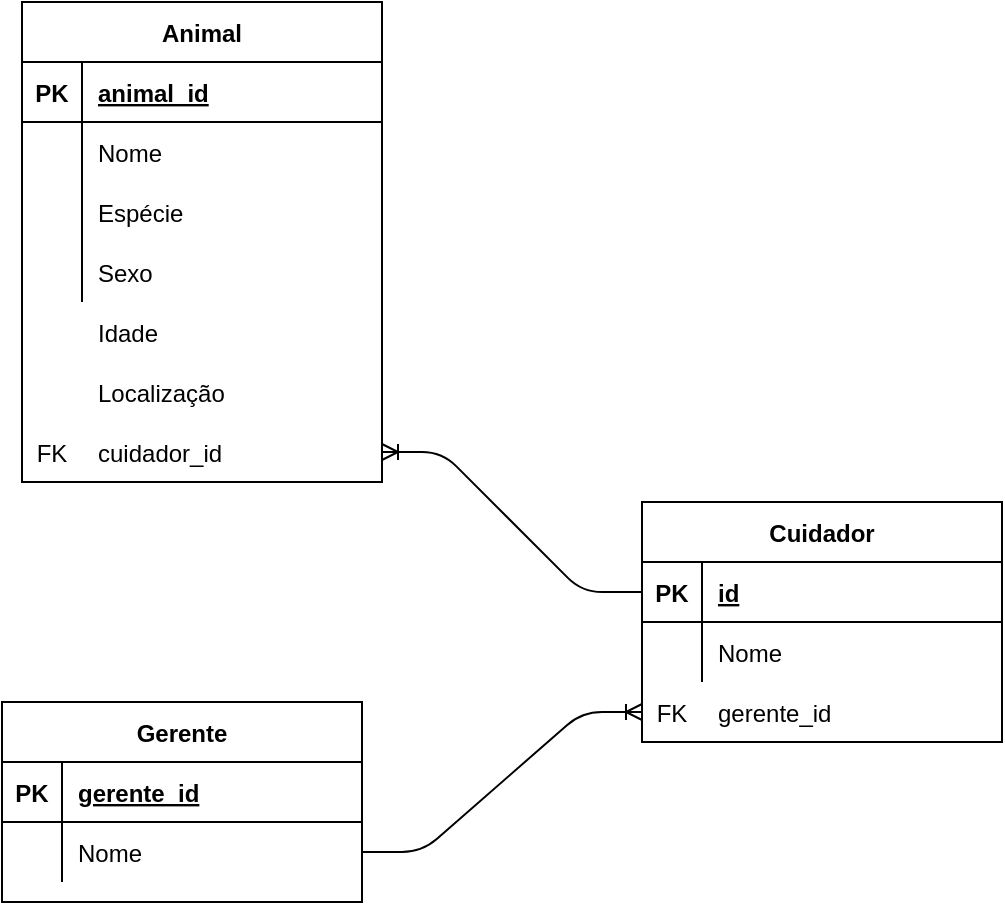 <mxfile version="14.6.9" type="device"><diagram id="blcZ-M9e2WiYicJe7rl6" name="Page-1"><mxGraphModel dx="958" dy="750" grid="1" gridSize="10" guides="1" tooltips="1" connect="1" arrows="1" fold="1" page="1" pageScale="1" pageWidth="827" pageHeight="1169" math="0" shadow="0"><root><mxCell id="0"/><mxCell id="1" parent="0"/><mxCell id="crtG0LIDMnl4qE4qZlLD-2" value="Animal" style="shape=table;startSize=30;container=1;collapsible=1;childLayout=tableLayout;fixedRows=1;rowLines=0;fontStyle=1;align=center;resizeLast=1;" parent="1" vertex="1"><mxGeometry x="90" y="10" width="180" height="240" as="geometry"/></mxCell><mxCell id="crtG0LIDMnl4qE4qZlLD-3" value="" style="shape=partialRectangle;collapsible=0;dropTarget=0;pointerEvents=0;fillColor=none;top=0;left=0;bottom=1;right=0;points=[[0,0.5],[1,0.5]];portConstraint=eastwest;" parent="crtG0LIDMnl4qE4qZlLD-2" vertex="1"><mxGeometry y="30" width="180" height="30" as="geometry"/></mxCell><mxCell id="crtG0LIDMnl4qE4qZlLD-4" value="PK" style="shape=partialRectangle;connectable=0;fillColor=none;top=0;left=0;bottom=0;right=0;fontStyle=1;overflow=hidden;" parent="crtG0LIDMnl4qE4qZlLD-3" vertex="1"><mxGeometry width="30" height="30" as="geometry"/></mxCell><mxCell id="crtG0LIDMnl4qE4qZlLD-5" value="animal_id" style="shape=partialRectangle;connectable=0;fillColor=none;top=0;left=0;bottom=0;right=0;align=left;spacingLeft=6;fontStyle=5;overflow=hidden;" parent="crtG0LIDMnl4qE4qZlLD-3" vertex="1"><mxGeometry x="30" width="150" height="30" as="geometry"/></mxCell><mxCell id="crtG0LIDMnl4qE4qZlLD-6" value="" style="shape=partialRectangle;collapsible=0;dropTarget=0;pointerEvents=0;fillColor=none;top=0;left=0;bottom=0;right=0;points=[[0,0.5],[1,0.5]];portConstraint=eastwest;" parent="crtG0LIDMnl4qE4qZlLD-2" vertex="1"><mxGeometry y="60" width="180" height="30" as="geometry"/></mxCell><mxCell id="crtG0LIDMnl4qE4qZlLD-7" value="" style="shape=partialRectangle;connectable=0;fillColor=none;top=0;left=0;bottom=0;right=0;editable=1;overflow=hidden;" parent="crtG0LIDMnl4qE4qZlLD-6" vertex="1"><mxGeometry width="30" height="30" as="geometry"/></mxCell><mxCell id="crtG0LIDMnl4qE4qZlLD-8" value="Nome" style="shape=partialRectangle;connectable=0;fillColor=none;top=0;left=0;bottom=0;right=0;align=left;spacingLeft=6;overflow=hidden;" parent="crtG0LIDMnl4qE4qZlLD-6" vertex="1"><mxGeometry x="30" width="150" height="30" as="geometry"/></mxCell><mxCell id="crtG0LIDMnl4qE4qZlLD-9" value="" style="shape=partialRectangle;collapsible=0;dropTarget=0;pointerEvents=0;fillColor=none;top=0;left=0;bottom=0;right=0;points=[[0,0.5],[1,0.5]];portConstraint=eastwest;" parent="crtG0LIDMnl4qE4qZlLD-2" vertex="1"><mxGeometry y="90" width="180" height="30" as="geometry"/></mxCell><mxCell id="crtG0LIDMnl4qE4qZlLD-10" value="" style="shape=partialRectangle;connectable=0;fillColor=none;top=0;left=0;bottom=0;right=0;editable=1;overflow=hidden;" parent="crtG0LIDMnl4qE4qZlLD-9" vertex="1"><mxGeometry width="30" height="30" as="geometry"/></mxCell><mxCell id="crtG0LIDMnl4qE4qZlLD-11" value="Espécie" style="shape=partialRectangle;connectable=0;fillColor=none;top=0;left=0;bottom=0;right=0;align=left;spacingLeft=6;overflow=hidden;" parent="crtG0LIDMnl4qE4qZlLD-9" vertex="1"><mxGeometry x="30" width="150" height="30" as="geometry"/></mxCell><mxCell id="crtG0LIDMnl4qE4qZlLD-12" value="" style="shape=partialRectangle;collapsible=0;dropTarget=0;pointerEvents=0;fillColor=none;top=0;left=0;bottom=0;right=0;points=[[0,0.5],[1,0.5]];portConstraint=eastwest;" parent="crtG0LIDMnl4qE4qZlLD-2" vertex="1"><mxGeometry y="120" width="180" height="30" as="geometry"/></mxCell><mxCell id="crtG0LIDMnl4qE4qZlLD-13" value="" style="shape=partialRectangle;connectable=0;fillColor=none;top=0;left=0;bottom=0;right=0;editable=1;overflow=hidden;" parent="crtG0LIDMnl4qE4qZlLD-12" vertex="1"><mxGeometry width="30" height="30" as="geometry"/></mxCell><mxCell id="crtG0LIDMnl4qE4qZlLD-14" value="Sexo" style="shape=partialRectangle;connectable=0;fillColor=none;top=0;left=0;bottom=0;right=0;align=left;spacingLeft=6;overflow=hidden;" parent="crtG0LIDMnl4qE4qZlLD-12" vertex="1"><mxGeometry x="30" width="150" height="30" as="geometry"/></mxCell><mxCell id="crtG0LIDMnl4qE4qZlLD-15" value="" style="shape=partialRectangle;collapsible=0;dropTarget=0;pointerEvents=0;fillColor=none;top=0;left=0;bottom=0;right=0;points=[[0,0.5],[1,0.5]];portConstraint=eastwest;" parent="1" vertex="1"><mxGeometry x="90" y="160" width="180" height="30" as="geometry"/></mxCell><mxCell id="crtG0LIDMnl4qE4qZlLD-16" value="" style="shape=partialRectangle;connectable=0;fillColor=none;top=0;left=0;bottom=0;right=0;editable=1;overflow=hidden;" parent="crtG0LIDMnl4qE4qZlLD-15" vertex="1"><mxGeometry width="30" height="30" as="geometry"/></mxCell><mxCell id="crtG0LIDMnl4qE4qZlLD-17" value="Idade" style="shape=partialRectangle;connectable=0;fillColor=none;top=0;left=0;bottom=0;right=0;align=left;spacingLeft=6;overflow=hidden;" parent="crtG0LIDMnl4qE4qZlLD-15" vertex="1"><mxGeometry x="30" width="150" height="30" as="geometry"/></mxCell><mxCell id="crtG0LIDMnl4qE4qZlLD-18" value="Cuidador" style="shape=table;startSize=30;container=1;collapsible=1;childLayout=tableLayout;fixedRows=1;rowLines=0;fontStyle=1;align=center;resizeLast=1;" parent="1" vertex="1"><mxGeometry x="400" y="260" width="180" height="120" as="geometry"/></mxCell><mxCell id="crtG0LIDMnl4qE4qZlLD-19" value="" style="shape=partialRectangle;collapsible=0;dropTarget=0;pointerEvents=0;fillColor=none;top=0;left=0;bottom=1;right=0;points=[[0,0.5],[1,0.5]];portConstraint=eastwest;" parent="crtG0LIDMnl4qE4qZlLD-18" vertex="1"><mxGeometry y="30" width="180" height="30" as="geometry"/></mxCell><mxCell id="crtG0LIDMnl4qE4qZlLD-20" value="PK" style="shape=partialRectangle;connectable=0;fillColor=none;top=0;left=0;bottom=0;right=0;fontStyle=1;overflow=hidden;" parent="crtG0LIDMnl4qE4qZlLD-19" vertex="1"><mxGeometry width="30" height="30" as="geometry"/></mxCell><mxCell id="crtG0LIDMnl4qE4qZlLD-21" value="id" style="shape=partialRectangle;connectable=0;fillColor=none;top=0;left=0;bottom=0;right=0;align=left;spacingLeft=6;fontStyle=5;overflow=hidden;" parent="crtG0LIDMnl4qE4qZlLD-19" vertex="1"><mxGeometry x="30" width="150" height="30" as="geometry"/></mxCell><mxCell id="crtG0LIDMnl4qE4qZlLD-22" value="" style="shape=partialRectangle;collapsible=0;dropTarget=0;pointerEvents=0;fillColor=none;top=0;left=0;bottom=0;right=0;points=[[0,0.5],[1,0.5]];portConstraint=eastwest;" parent="crtG0LIDMnl4qE4qZlLD-18" vertex="1"><mxGeometry y="60" width="180" height="30" as="geometry"/></mxCell><mxCell id="crtG0LIDMnl4qE4qZlLD-23" value="" style="shape=partialRectangle;connectable=0;fillColor=none;top=0;left=0;bottom=0;right=0;editable=1;overflow=hidden;" parent="crtG0LIDMnl4qE4qZlLD-22" vertex="1"><mxGeometry width="30" height="30" as="geometry"/></mxCell><mxCell id="crtG0LIDMnl4qE4qZlLD-24" value="Nome" style="shape=partialRectangle;connectable=0;fillColor=none;top=0;left=0;bottom=0;right=0;align=left;spacingLeft=6;overflow=hidden;" parent="crtG0LIDMnl4qE4qZlLD-22" vertex="1"><mxGeometry x="30" width="150" height="30" as="geometry"/></mxCell><mxCell id="crtG0LIDMnl4qE4qZlLD-32" value="" style="shape=partialRectangle;collapsible=0;dropTarget=0;pointerEvents=0;fillColor=none;top=0;left=0;bottom=0;right=0;points=[[0,0.5],[1,0.5]];portConstraint=eastwest;" parent="1" vertex="1"><mxGeometry x="90" y="190" width="180" height="30" as="geometry"/></mxCell><mxCell id="crtG0LIDMnl4qE4qZlLD-33" value="" style="shape=partialRectangle;connectable=0;fillColor=none;top=0;left=0;bottom=0;right=0;editable=1;overflow=hidden;" parent="crtG0LIDMnl4qE4qZlLD-32" vertex="1"><mxGeometry width="30" height="30" as="geometry"/></mxCell><mxCell id="crtG0LIDMnl4qE4qZlLD-34" value="Localização" style="shape=partialRectangle;connectable=0;fillColor=none;top=0;left=0;bottom=0;right=0;align=left;spacingLeft=6;overflow=hidden;" parent="crtG0LIDMnl4qE4qZlLD-32" vertex="1"><mxGeometry x="30" width="150" height="30" as="geometry"/></mxCell><mxCell id="crtG0LIDMnl4qE4qZlLD-35" value="" style="edgeStyle=entityRelationEdgeStyle;fontSize=12;html=1;endArrow=ERoneToMany;entryX=1;entryY=0.5;entryDx=0;entryDy=0;" parent="1" source="crtG0LIDMnl4qE4qZlLD-19" target="crtG0LIDMnl4qE4qZlLD-53" edge="1"><mxGeometry width="100" height="100" relative="1" as="geometry"><mxPoint x="20" y="350" as="sourcePoint"/><mxPoint x="80" y="150" as="targetPoint"/></mxGeometry></mxCell><mxCell id="crtG0LIDMnl4qE4qZlLD-36" value="Gerente" style="shape=table;startSize=30;container=1;collapsible=1;childLayout=tableLayout;fixedRows=1;rowLines=0;fontStyle=1;align=center;resizeLast=1;" parent="1" vertex="1"><mxGeometry x="80" y="360" width="180" height="100" as="geometry"/></mxCell><mxCell id="crtG0LIDMnl4qE4qZlLD-37" value="" style="shape=partialRectangle;collapsible=0;dropTarget=0;pointerEvents=0;fillColor=none;top=0;left=0;bottom=1;right=0;points=[[0,0.5],[1,0.5]];portConstraint=eastwest;" parent="crtG0LIDMnl4qE4qZlLD-36" vertex="1"><mxGeometry y="30" width="180" height="30" as="geometry"/></mxCell><mxCell id="crtG0LIDMnl4qE4qZlLD-38" value="PK" style="shape=partialRectangle;connectable=0;fillColor=none;top=0;left=0;bottom=0;right=0;fontStyle=1;overflow=hidden;" parent="crtG0LIDMnl4qE4qZlLD-37" vertex="1"><mxGeometry width="30" height="30" as="geometry"/></mxCell><mxCell id="crtG0LIDMnl4qE4qZlLD-39" value="gerente_id" style="shape=partialRectangle;connectable=0;fillColor=none;top=0;left=0;bottom=0;right=0;align=left;spacingLeft=6;fontStyle=5;overflow=hidden;" parent="crtG0LIDMnl4qE4qZlLD-37" vertex="1"><mxGeometry x="30" width="150" height="30" as="geometry"/></mxCell><mxCell id="crtG0LIDMnl4qE4qZlLD-40" value="" style="shape=partialRectangle;collapsible=0;dropTarget=0;pointerEvents=0;fillColor=none;top=0;left=0;bottom=0;right=0;points=[[0,0.5],[1,0.5]];portConstraint=eastwest;" parent="crtG0LIDMnl4qE4qZlLD-36" vertex="1"><mxGeometry y="60" width="180" height="30" as="geometry"/></mxCell><mxCell id="crtG0LIDMnl4qE4qZlLD-41" value="" style="shape=partialRectangle;connectable=0;fillColor=none;top=0;left=0;bottom=0;right=0;editable=1;overflow=hidden;" parent="crtG0LIDMnl4qE4qZlLD-40" vertex="1"><mxGeometry width="30" height="30" as="geometry"/></mxCell><mxCell id="crtG0LIDMnl4qE4qZlLD-42" value="Nome" style="shape=partialRectangle;connectable=0;fillColor=none;top=0;left=0;bottom=0;right=0;align=left;spacingLeft=6;overflow=hidden;" parent="crtG0LIDMnl4qE4qZlLD-40" vertex="1"><mxGeometry x="30" width="150" height="30" as="geometry"/></mxCell><mxCell id="crtG0LIDMnl4qE4qZlLD-52" value="" style="edgeStyle=entityRelationEdgeStyle;fontSize=12;html=1;endArrow=ERoneToMany;" parent="1" source="crtG0LIDMnl4qE4qZlLD-40" target="crtG0LIDMnl4qE4qZlLD-58" edge="1"><mxGeometry width="100" height="100" relative="1" as="geometry"><mxPoint x="130" y="400" as="sourcePoint"/><mxPoint x="260" y="390" as="targetPoint"/></mxGeometry></mxCell><mxCell id="crtG0LIDMnl4qE4qZlLD-53" value="" style="shape=partialRectangle;collapsible=0;dropTarget=0;pointerEvents=0;fillColor=none;top=0;left=0;bottom=0;right=0;points=[[0,0.5],[1,0.5]];portConstraint=eastwest;" parent="1" vertex="1"><mxGeometry x="90" y="220" width="180" height="30" as="geometry"/></mxCell><mxCell id="crtG0LIDMnl4qE4qZlLD-54" value="FK" style="shape=partialRectangle;connectable=0;fillColor=none;top=0;left=0;bottom=0;right=0;editable=1;overflow=hidden;" parent="crtG0LIDMnl4qE4qZlLD-53" vertex="1"><mxGeometry width="30" height="30" as="geometry"/></mxCell><mxCell id="crtG0LIDMnl4qE4qZlLD-55" value="cuidador_id" style="shape=partialRectangle;connectable=0;fillColor=none;top=0;left=0;bottom=0;right=0;align=left;spacingLeft=6;overflow=hidden;" parent="crtG0LIDMnl4qE4qZlLD-53" vertex="1"><mxGeometry x="30" width="150" height="30" as="geometry"/></mxCell><mxCell id="crtG0LIDMnl4qE4qZlLD-58" value="" style="shape=partialRectangle;collapsible=0;dropTarget=0;pointerEvents=0;fillColor=none;top=0;left=0;bottom=0;right=0;points=[[0,0.5],[1,0.5]];portConstraint=eastwest;" parent="1" vertex="1"><mxGeometry x="400" y="350" width="180" height="30" as="geometry"/></mxCell><mxCell id="crtG0LIDMnl4qE4qZlLD-59" value="FK" style="shape=partialRectangle;connectable=0;fillColor=none;top=0;left=0;bottom=0;right=0;editable=1;overflow=hidden;" parent="crtG0LIDMnl4qE4qZlLD-58" vertex="1"><mxGeometry width="30" height="30" as="geometry"/></mxCell><mxCell id="crtG0LIDMnl4qE4qZlLD-60" value="gerente_id" style="shape=partialRectangle;connectable=0;fillColor=none;top=0;left=0;bottom=0;right=0;align=left;spacingLeft=6;overflow=hidden;" parent="crtG0LIDMnl4qE4qZlLD-58" vertex="1"><mxGeometry x="30" width="150" height="30" as="geometry"/></mxCell></root></mxGraphModel></diagram></mxfile>